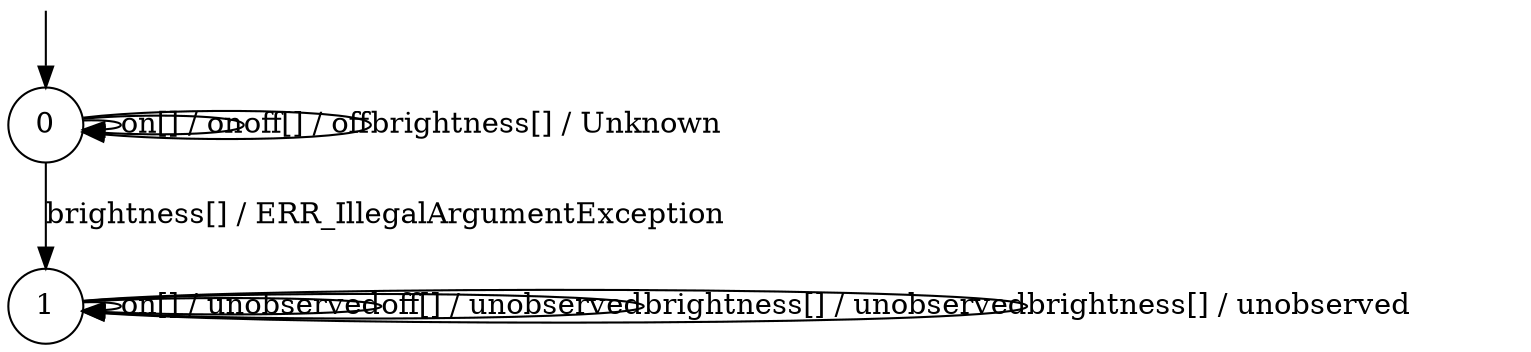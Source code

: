 digraph g {

	s0 [shape="circle" label="0"];
	s1 [shape="circle" label="1"];
	s0 -> s0 [label="on[] / on"];
	s0 -> s0 [label="off[] / off"];
	s0 -> s0 [label="brightness[] / Unknown"];
	s0 -> s1 [label="brightness[] / ERR_IllegalArgumentException"];
	s1 -> s1 [label="on[] / unobserved"];
	s1 -> s1 [label="off[] / unobserved"];
	s1 -> s1 [label="brightness[] / unobserved"];
	s1 -> s1 [label="brightness[] / unobserved"];

__start0 [label="" shape="none" width="0" height="0"];
__start0 -> s0;

}
